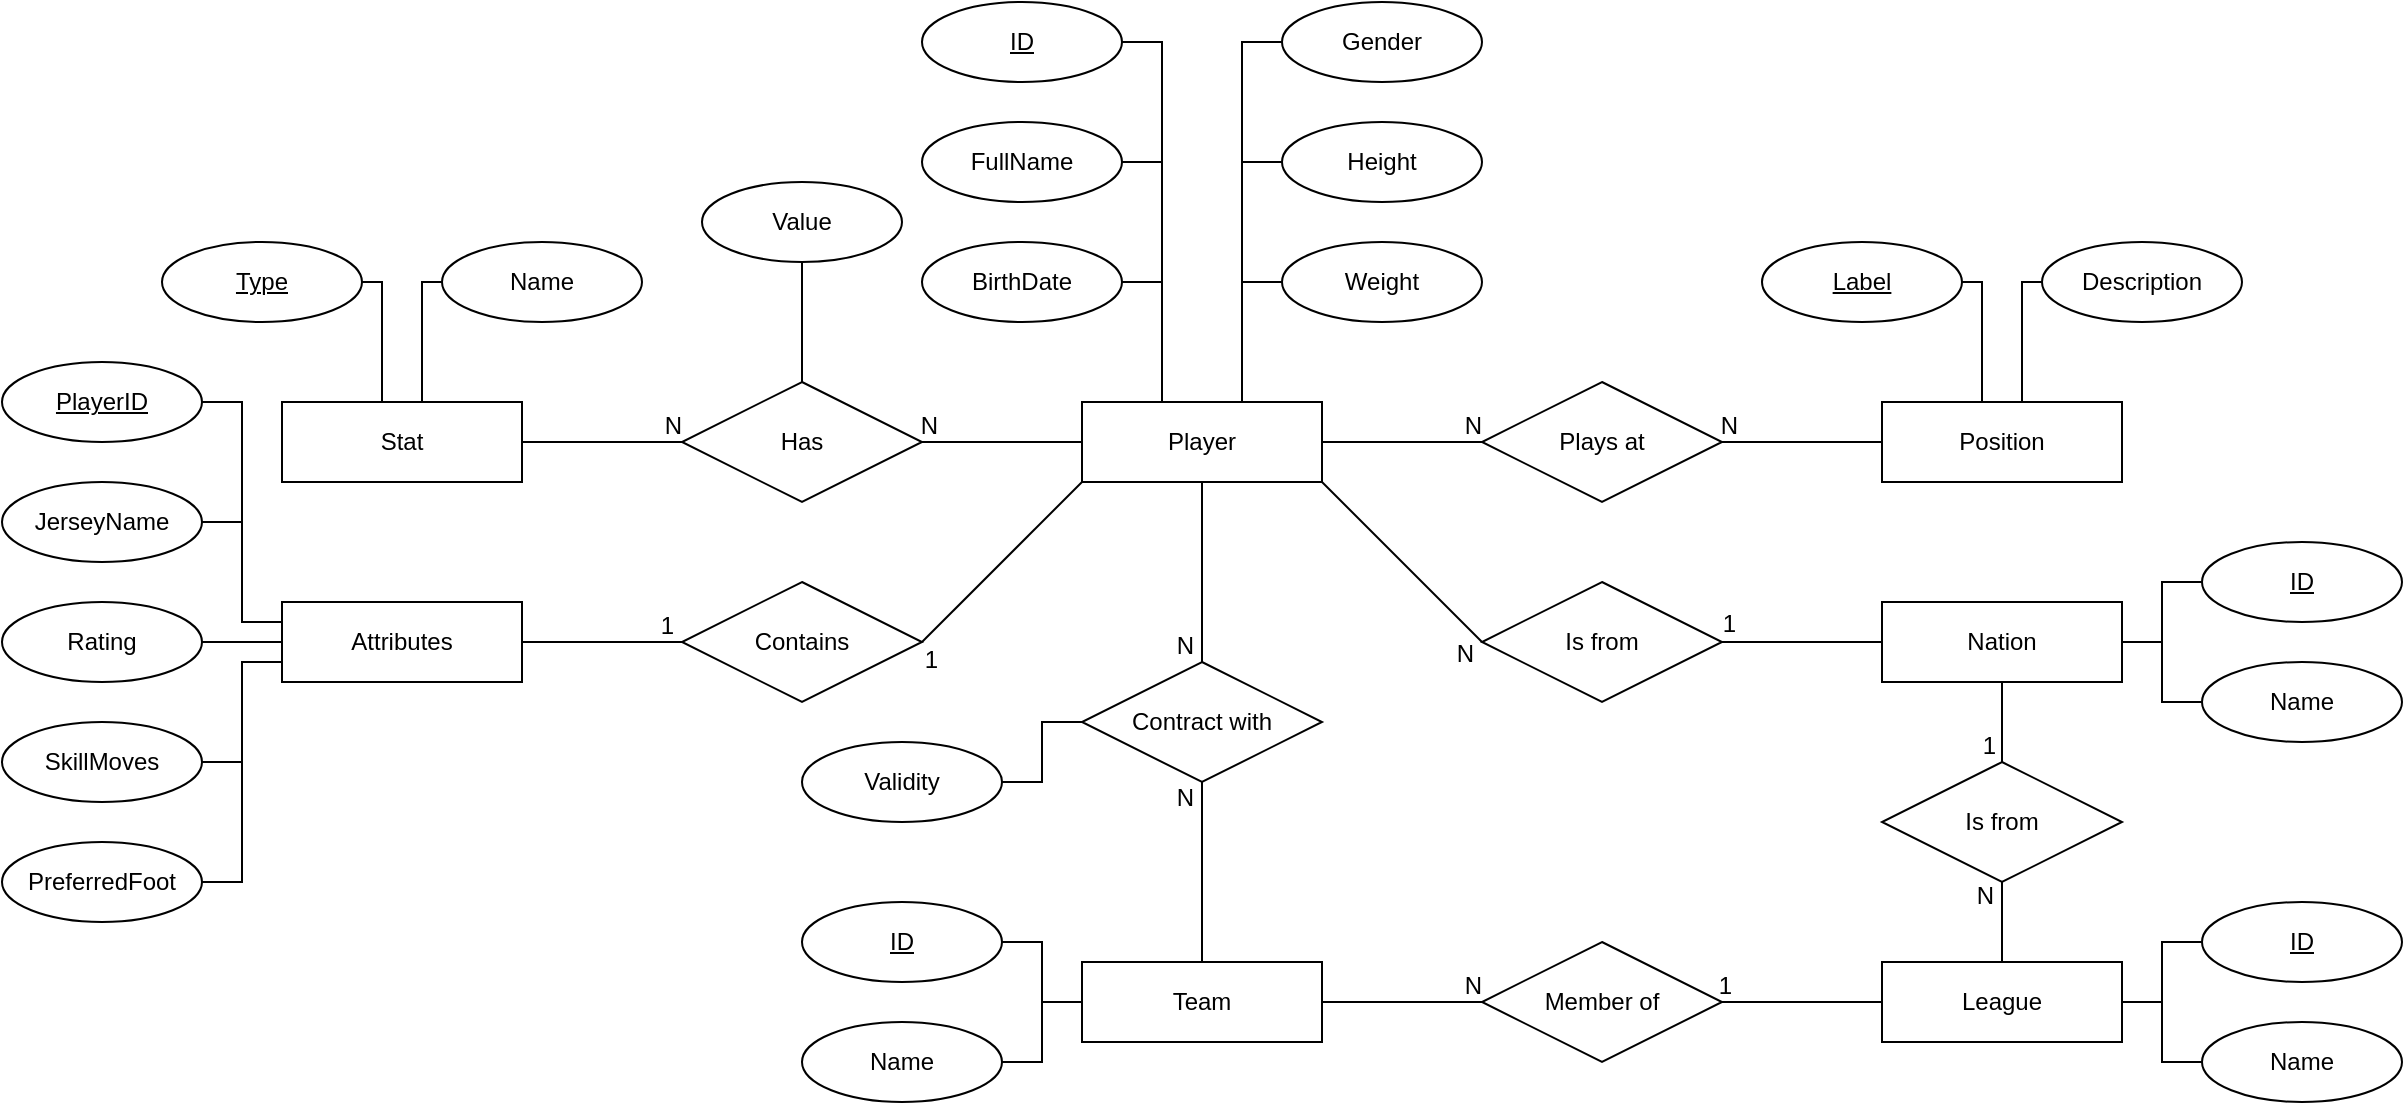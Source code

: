<mxfile version="20.8.1" type="device"><diagram id="tLNIjrRfkEPaWHiaX6l8" name="Page-1"><mxGraphModel dx="2140" dy="541" grid="1" gridSize="10" guides="1" tooltips="1" connect="1" arrows="1" fold="1" page="1" pageScale="1" pageWidth="850" pageHeight="1100" math="0" shadow="0"><root><mxCell id="0"/><mxCell id="1" parent="0"/><mxCell id="XuYkGu4IxVIUVBZSWzr9-37" style="edgeStyle=orthogonalEdgeStyle;rounded=0;orthogonalLoop=1;jettySize=auto;html=1;exitX=0.25;exitY=0;exitDx=0;exitDy=0;entryX=1;entryY=0.5;entryDx=0;entryDy=0;endArrow=none;endFill=0;" edge="1" parent="1" source="duX6UaS3uo9HA_vtdhbh-1" target="XuYkGu4IxVIUVBZSWzr9-4"><mxGeometry relative="1" as="geometry"><Array as="points"><mxPoint x="440" y="280"/><mxPoint x="440" y="220"/></Array></mxGeometry></mxCell><mxCell id="XuYkGu4IxVIUVBZSWzr9-38" style="edgeStyle=orthogonalEdgeStyle;rounded=0;orthogonalLoop=1;jettySize=auto;html=1;exitX=0.25;exitY=0;exitDx=0;exitDy=0;entryX=1;entryY=0.5;entryDx=0;entryDy=0;endArrow=none;endFill=0;" edge="1" parent="1" source="duX6UaS3uo9HA_vtdhbh-1" target="XuYkGu4IxVIUVBZSWzr9-3"><mxGeometry relative="1" as="geometry"><Array as="points"><mxPoint x="440" y="280"/><mxPoint x="440" y="160"/></Array></mxGeometry></mxCell><mxCell id="XuYkGu4IxVIUVBZSWzr9-39" style="edgeStyle=orthogonalEdgeStyle;rounded=0;orthogonalLoop=1;jettySize=auto;html=1;exitX=0.25;exitY=0;exitDx=0;exitDy=0;entryX=1;entryY=0.5;entryDx=0;entryDy=0;endArrow=none;endFill=0;" edge="1" parent="1" source="duX6UaS3uo9HA_vtdhbh-1" target="XuYkGu4IxVIUVBZSWzr9-2"><mxGeometry relative="1" as="geometry"><Array as="points"><mxPoint x="440" y="280"/><mxPoint x="440" y="100"/></Array></mxGeometry></mxCell><mxCell id="XuYkGu4IxVIUVBZSWzr9-40" style="edgeStyle=orthogonalEdgeStyle;rounded=0;orthogonalLoop=1;jettySize=auto;html=1;exitX=0.75;exitY=0;exitDx=0;exitDy=0;entryX=0;entryY=0.5;entryDx=0;entryDy=0;endArrow=none;endFill=0;" edge="1" parent="1" source="duX6UaS3uo9HA_vtdhbh-1" target="XuYkGu4IxVIUVBZSWzr9-5"><mxGeometry relative="1" as="geometry"><Array as="points"><mxPoint x="480" y="280"/><mxPoint x="480" y="100"/></Array></mxGeometry></mxCell><mxCell id="XuYkGu4IxVIUVBZSWzr9-41" style="edgeStyle=orthogonalEdgeStyle;rounded=0;orthogonalLoop=1;jettySize=auto;html=1;exitX=0.75;exitY=0;exitDx=0;exitDy=0;entryX=0;entryY=0.5;entryDx=0;entryDy=0;endArrow=none;endFill=0;" edge="1" parent="1" source="duX6UaS3uo9HA_vtdhbh-1" target="XuYkGu4IxVIUVBZSWzr9-6"><mxGeometry relative="1" as="geometry"><Array as="points"><mxPoint x="480" y="280"/><mxPoint x="480" y="160"/></Array></mxGeometry></mxCell><mxCell id="XuYkGu4IxVIUVBZSWzr9-42" style="edgeStyle=orthogonalEdgeStyle;rounded=0;orthogonalLoop=1;jettySize=auto;html=1;exitX=0.75;exitY=0;exitDx=0;exitDy=0;entryX=0;entryY=0.5;entryDx=0;entryDy=0;endArrow=none;endFill=0;" edge="1" parent="1" source="duX6UaS3uo9HA_vtdhbh-1" target="XuYkGu4IxVIUVBZSWzr9-7"><mxGeometry relative="1" as="geometry"><Array as="points"><mxPoint x="480" y="280"/><mxPoint x="480" y="220"/></Array></mxGeometry></mxCell><mxCell id="duX6UaS3uo9HA_vtdhbh-1" value="Player" style="whiteSpace=wrap;html=1;align=center;" parent="1" vertex="1"><mxGeometry x="400" y="280" width="120" height="40" as="geometry"/></mxCell><mxCell id="XuYkGu4IxVIUVBZSWzr9-33" style="edgeStyle=orthogonalEdgeStyle;rounded=0;orthogonalLoop=1;jettySize=auto;html=1;exitX=0;exitY=0.25;exitDx=0;exitDy=0;entryX=1;entryY=0.5;entryDx=0;entryDy=0;endArrow=none;endFill=0;" edge="1" parent="1" source="duX6UaS3uo9HA_vtdhbh-19" target="XuYkGu4IxVIUVBZSWzr9-29"><mxGeometry relative="1" as="geometry"/></mxCell><mxCell id="XuYkGu4IxVIUVBZSWzr9-34" style="edgeStyle=orthogonalEdgeStyle;rounded=0;orthogonalLoop=1;jettySize=auto;html=1;exitX=0;exitY=0.75;exitDx=0;exitDy=0;entryX=1;entryY=0.5;entryDx=0;entryDy=0;endArrow=none;endFill=0;" edge="1" parent="1" source="duX6UaS3uo9HA_vtdhbh-19" target="XuYkGu4IxVIUVBZSWzr9-32"><mxGeometry relative="1" as="geometry"/></mxCell><mxCell id="XuYkGu4IxVIUVBZSWzr9-36" style="edgeStyle=orthogonalEdgeStyle;rounded=0;orthogonalLoop=1;jettySize=auto;html=1;exitX=0;exitY=0.75;exitDx=0;exitDy=0;entryX=1;entryY=0.5;entryDx=0;entryDy=0;endArrow=none;endFill=0;" edge="1" parent="1" source="duX6UaS3uo9HA_vtdhbh-19" target="XuYkGu4IxVIUVBZSWzr9-31"><mxGeometry relative="1" as="geometry"/></mxCell><mxCell id="XuYkGu4IxVIUVBZSWzr9-44" style="edgeStyle=orthogonalEdgeStyle;rounded=0;orthogonalLoop=1;jettySize=auto;html=1;exitX=0;exitY=0.25;exitDx=0;exitDy=0;entryX=1;entryY=0.5;entryDx=0;entryDy=0;endArrow=none;endFill=0;" edge="1" parent="1" source="duX6UaS3uo9HA_vtdhbh-19" target="XuYkGu4IxVIUVBZSWzr9-43"><mxGeometry relative="1" as="geometry"/></mxCell><mxCell id="XuYkGu4IxVIUVBZSWzr9-45" style="edgeStyle=orthogonalEdgeStyle;rounded=0;orthogonalLoop=1;jettySize=auto;html=1;exitX=0;exitY=0.5;exitDx=0;exitDy=0;entryX=1;entryY=0.5;entryDx=0;entryDy=0;endArrow=none;endFill=0;" edge="1" parent="1" source="duX6UaS3uo9HA_vtdhbh-19" target="XuYkGu4IxVIUVBZSWzr9-30"><mxGeometry relative="1" as="geometry"/></mxCell><mxCell id="duX6UaS3uo9HA_vtdhbh-19" value="Attributes" style="whiteSpace=wrap;html=1;align=center;" parent="1" vertex="1"><mxGeometry y="380" width="120" height="40" as="geometry"/></mxCell><mxCell id="XuYkGu4IxVIUVBZSWzr9-48" style="edgeStyle=orthogonalEdgeStyle;rounded=0;orthogonalLoop=1;jettySize=auto;html=1;exitX=0.5;exitY=0;exitDx=0;exitDy=0;entryX=1;entryY=0.5;entryDx=0;entryDy=0;endArrow=none;endFill=0;" edge="1" parent="1" source="duX6UaS3uo9HA_vtdhbh-21" target="XuYkGu4IxVIUVBZSWzr9-46"><mxGeometry relative="1" as="geometry"><Array as="points"><mxPoint x="850" y="280"/><mxPoint x="850" y="220"/></Array></mxGeometry></mxCell><mxCell id="XuYkGu4IxVIUVBZSWzr9-49" style="edgeStyle=orthogonalEdgeStyle;rounded=0;orthogonalLoop=1;jettySize=auto;html=1;exitX=0.5;exitY=0;exitDx=0;exitDy=0;entryX=0;entryY=0.5;entryDx=0;entryDy=0;endArrow=none;endFill=0;" edge="1" parent="1" source="duX6UaS3uo9HA_vtdhbh-21" target="XuYkGu4IxVIUVBZSWzr9-47"><mxGeometry relative="1" as="geometry"><Array as="points"><mxPoint x="870" y="280"/><mxPoint x="870" y="220"/></Array></mxGeometry></mxCell><mxCell id="duX6UaS3uo9HA_vtdhbh-21" value="Position" style="whiteSpace=wrap;html=1;align=center;" parent="1" vertex="1"><mxGeometry x="800" y="280" width="120" height="40" as="geometry"/></mxCell><mxCell id="XuYkGu4IxVIUVBZSWzr9-25" style="edgeStyle=orthogonalEdgeStyle;rounded=0;orthogonalLoop=1;jettySize=auto;html=1;exitX=0.25;exitY=0;exitDx=0;exitDy=0;entryX=1;entryY=0.5;entryDx=0;entryDy=0;endArrow=none;endFill=0;" edge="1" parent="1" source="duX6UaS3uo9HA_vtdhbh-23" target="XuYkGu4IxVIUVBZSWzr9-19"><mxGeometry relative="1" as="geometry"><Array as="points"><mxPoint x="50" y="280"/><mxPoint x="50" y="220"/></Array></mxGeometry></mxCell><mxCell id="XuYkGu4IxVIUVBZSWzr9-26" style="edgeStyle=orthogonalEdgeStyle;rounded=0;orthogonalLoop=1;jettySize=auto;html=1;exitX=0.75;exitY=0;exitDx=0;exitDy=0;entryX=0;entryY=0.5;entryDx=0;entryDy=0;endArrow=none;endFill=0;" edge="1" parent="1" source="duX6UaS3uo9HA_vtdhbh-23" target="XuYkGu4IxVIUVBZSWzr9-20"><mxGeometry relative="1" as="geometry"><Array as="points"><mxPoint x="70" y="280"/><mxPoint x="70" y="220"/></Array></mxGeometry></mxCell><mxCell id="duX6UaS3uo9HA_vtdhbh-23" value="Stat" style="whiteSpace=wrap;html=1;align=center;" parent="1" vertex="1"><mxGeometry y="280" width="120" height="40" as="geometry"/></mxCell><mxCell id="XuYkGu4IxVIUVBZSWzr9-54" style="edgeStyle=orthogonalEdgeStyle;rounded=0;orthogonalLoop=1;jettySize=auto;html=1;exitX=0;exitY=0.5;exitDx=0;exitDy=0;entryX=1;entryY=0.5;entryDx=0;entryDy=0;endArrow=none;endFill=0;" edge="1" parent="1" source="duX6UaS3uo9HA_vtdhbh-25" target="XuYkGu4IxVIUVBZSWzr9-52"><mxGeometry relative="1" as="geometry"/></mxCell><mxCell id="duX6UaS3uo9HA_vtdhbh-25" value="Team" style="whiteSpace=wrap;html=1;align=center;" parent="1" vertex="1"><mxGeometry x="400" y="560" width="120" height="40" as="geometry"/></mxCell><mxCell id="XuYkGu4IxVIUVBZSWzr9-60" style="edgeStyle=orthogonalEdgeStyle;rounded=0;orthogonalLoop=1;jettySize=auto;html=1;exitX=1;exitY=0.5;exitDx=0;exitDy=0;entryX=0;entryY=0.5;entryDx=0;entryDy=0;endArrow=none;endFill=0;" edge="1" parent="1" source="duX6UaS3uo9HA_vtdhbh-26" target="XuYkGu4IxVIUVBZSWzr9-58"><mxGeometry relative="1" as="geometry"/></mxCell><mxCell id="duX6UaS3uo9HA_vtdhbh-26" value="League" style="whiteSpace=wrap;html=1;align=center;" parent="1" vertex="1"><mxGeometry x="800" y="560" width="120" height="40" as="geometry"/></mxCell><mxCell id="duX6UaS3uo9HA_vtdhbh-27" value="Nation" style="whiteSpace=wrap;html=1;align=center;" parent="1" vertex="1"><mxGeometry x="800" y="380" width="120" height="40" as="geometry"/></mxCell><mxCell id="duX6UaS3uo9HA_vtdhbh-48" value="Contains" style="shape=rhombus;perimeter=rhombusPerimeter;whiteSpace=wrap;html=1;align=center;" parent="1" vertex="1"><mxGeometry x="200" y="370" width="120" height="60" as="geometry"/></mxCell><mxCell id="duX6UaS3uo9HA_vtdhbh-50" value="" style="endArrow=none;html=1;rounded=0;entryX=1;entryY=0.5;entryDx=0;entryDy=0;exitX=0;exitY=1;exitDx=0;exitDy=0;strokeColor=default;" parent="1" source="duX6UaS3uo9HA_vtdhbh-1" target="duX6UaS3uo9HA_vtdhbh-48" edge="1"><mxGeometry relative="1" as="geometry"><mxPoint x="430" y="320" as="sourcePoint"/><mxPoint x="590" y="320" as="targetPoint"/></mxGeometry></mxCell><mxCell id="duX6UaS3uo9HA_vtdhbh-51" value="1" style="resizable=0;html=1;align=right;verticalAlign=bottom;" parent="duX6UaS3uo9HA_vtdhbh-50" connectable="0" vertex="1"><mxGeometry x="1" relative="1" as="geometry"><mxPoint x="8" y="18" as="offset"/></mxGeometry></mxCell><mxCell id="duX6UaS3uo9HA_vtdhbh-52" value="" style="endArrow=none;html=1;rounded=0;strokeColor=default;exitX=1;exitY=0.5;exitDx=0;exitDy=0;entryX=0;entryY=0.5;entryDx=0;entryDy=0;" parent="1" source="duX6UaS3uo9HA_vtdhbh-19" target="duX6UaS3uo9HA_vtdhbh-48" edge="1"><mxGeometry relative="1" as="geometry"><mxPoint x="310" y="320" as="sourcePoint"/><mxPoint x="470" y="320" as="targetPoint"/></mxGeometry></mxCell><mxCell id="duX6UaS3uo9HA_vtdhbh-53" value="1" style="resizable=0;html=1;align=right;verticalAlign=bottom;" parent="duX6UaS3uo9HA_vtdhbh-52" connectable="0" vertex="1"><mxGeometry x="1" relative="1" as="geometry"><mxPoint x="-4" as="offset"/></mxGeometry></mxCell><mxCell id="XuYkGu4IxVIUVBZSWzr9-51" style="edgeStyle=orthogonalEdgeStyle;rounded=0;orthogonalLoop=1;jettySize=auto;html=1;exitX=0;exitY=0.5;exitDx=0;exitDy=0;entryX=1;entryY=0.5;entryDx=0;entryDy=0;endArrow=none;endFill=0;" edge="1" parent="1" source="duX6UaS3uo9HA_vtdhbh-54" target="XuYkGu4IxVIUVBZSWzr9-50"><mxGeometry relative="1" as="geometry"/></mxCell><mxCell id="duX6UaS3uo9HA_vtdhbh-54" value="Contract with" style="shape=rhombus;perimeter=rhombusPerimeter;whiteSpace=wrap;html=1;align=center;" parent="1" vertex="1"><mxGeometry x="400" y="410" width="120" height="60" as="geometry"/></mxCell><mxCell id="duX6UaS3uo9HA_vtdhbh-55" value="" style="endArrow=none;html=1;rounded=0;strokeColor=default;entryX=0.5;entryY=0;entryDx=0;entryDy=0;exitX=0.5;exitY=1;exitDx=0;exitDy=0;" parent="1" source="duX6UaS3uo9HA_vtdhbh-1" target="duX6UaS3uo9HA_vtdhbh-54" edge="1"><mxGeometry relative="1" as="geometry"><mxPoint x="430" y="330" as="sourcePoint"/><mxPoint x="590" y="330" as="targetPoint"/></mxGeometry></mxCell><mxCell id="duX6UaS3uo9HA_vtdhbh-56" value="N" style="resizable=0;html=1;align=right;verticalAlign=bottom;" parent="duX6UaS3uo9HA_vtdhbh-55" connectable="0" vertex="1"><mxGeometry x="1" relative="1" as="geometry"><mxPoint x="-4" as="offset"/></mxGeometry></mxCell><mxCell id="duX6UaS3uo9HA_vtdhbh-57" value="" style="endArrow=none;html=1;rounded=0;strokeColor=default;entryX=0.5;entryY=1;entryDx=0;entryDy=0;exitX=0.5;exitY=0;exitDx=0;exitDy=0;" parent="1" source="duX6UaS3uo9HA_vtdhbh-25" target="duX6UaS3uo9HA_vtdhbh-54" edge="1"><mxGeometry relative="1" as="geometry"><mxPoint x="470" y="480" as="sourcePoint"/><mxPoint x="590" y="330" as="targetPoint"/></mxGeometry></mxCell><mxCell id="duX6UaS3uo9HA_vtdhbh-58" value="N" style="resizable=0;html=1;align=right;verticalAlign=bottom;" parent="duX6UaS3uo9HA_vtdhbh-57" connectable="0" vertex="1"><mxGeometry x="1" relative="1" as="geometry"><mxPoint x="-4" y="16" as="offset"/></mxGeometry></mxCell><mxCell id="XuYkGu4IxVIUVBZSWzr9-28" style="edgeStyle=orthogonalEdgeStyle;rounded=0;orthogonalLoop=1;jettySize=auto;html=1;exitX=0.5;exitY=0;exitDx=0;exitDy=0;entryX=0.5;entryY=1;entryDx=0;entryDy=0;endArrow=none;endFill=0;" edge="1" parent="1" source="duX6UaS3uo9HA_vtdhbh-59" target="XuYkGu4IxVIUVBZSWzr9-27"><mxGeometry relative="1" as="geometry"/></mxCell><mxCell id="duX6UaS3uo9HA_vtdhbh-59" value="Has" style="shape=rhombus;perimeter=rhombusPerimeter;whiteSpace=wrap;html=1;align=center;" parent="1" vertex="1"><mxGeometry x="200" y="270" width="120" height="60" as="geometry"/></mxCell><mxCell id="duX6UaS3uo9HA_vtdhbh-60" value="" style="endArrow=none;html=1;rounded=0;strokeColor=default;exitX=1;exitY=0.5;exitDx=0;exitDy=0;entryX=0;entryY=0.5;entryDx=0;entryDy=0;" parent="1" source="duX6UaS3uo9HA_vtdhbh-23" target="duX6UaS3uo9HA_vtdhbh-59" edge="1"><mxGeometry relative="1" as="geometry"><mxPoint x="430" y="330" as="sourcePoint"/><mxPoint x="590" y="330" as="targetPoint"/></mxGeometry></mxCell><mxCell id="duX6UaS3uo9HA_vtdhbh-61" value="N" style="resizable=0;html=1;align=right;verticalAlign=bottom;" parent="duX6UaS3uo9HA_vtdhbh-60" connectable="0" vertex="1"><mxGeometry x="1" relative="1" as="geometry"/></mxCell><mxCell id="duX6UaS3uo9HA_vtdhbh-62" value="" style="endArrow=none;html=1;rounded=0;strokeColor=default;entryX=1;entryY=0.5;entryDx=0;entryDy=0;exitX=0;exitY=0.5;exitDx=0;exitDy=0;" parent="1" source="duX6UaS3uo9HA_vtdhbh-1" target="duX6UaS3uo9HA_vtdhbh-59" edge="1"><mxGeometry relative="1" as="geometry"><mxPoint x="430" y="330" as="sourcePoint"/><mxPoint x="590" y="330" as="targetPoint"/></mxGeometry></mxCell><mxCell id="duX6UaS3uo9HA_vtdhbh-63" value="N" style="resizable=0;html=1;align=right;verticalAlign=bottom;" parent="duX6UaS3uo9HA_vtdhbh-62" connectable="0" vertex="1"><mxGeometry x="1" relative="1" as="geometry"><mxPoint x="8" as="offset"/></mxGeometry></mxCell><mxCell id="duX6UaS3uo9HA_vtdhbh-64" value="Plays at" style="shape=rhombus;perimeter=rhombusPerimeter;whiteSpace=wrap;html=1;align=center;" parent="1" vertex="1"><mxGeometry x="600" y="270" width="120" height="60" as="geometry"/></mxCell><mxCell id="duX6UaS3uo9HA_vtdhbh-65" value="" style="endArrow=none;html=1;rounded=0;strokeColor=default;entryX=0;entryY=0.5;entryDx=0;entryDy=0;exitX=1;exitY=0.5;exitDx=0;exitDy=0;" parent="1" source="duX6UaS3uo9HA_vtdhbh-1" target="duX6UaS3uo9HA_vtdhbh-64" edge="1"><mxGeometry relative="1" as="geometry"><mxPoint x="430" y="340" as="sourcePoint"/><mxPoint x="590" y="340" as="targetPoint"/></mxGeometry></mxCell><mxCell id="duX6UaS3uo9HA_vtdhbh-66" value="N" style="resizable=0;html=1;align=right;verticalAlign=bottom;" parent="duX6UaS3uo9HA_vtdhbh-65" connectable="0" vertex="1"><mxGeometry x="1" relative="1" as="geometry"/></mxCell><mxCell id="duX6UaS3uo9HA_vtdhbh-67" value="" style="endArrow=none;html=1;rounded=0;strokeColor=default;exitX=0;exitY=0.5;exitDx=0;exitDy=0;entryX=1;entryY=0.5;entryDx=0;entryDy=0;" parent="1" source="duX6UaS3uo9HA_vtdhbh-21" target="duX6UaS3uo9HA_vtdhbh-64" edge="1"><mxGeometry relative="1" as="geometry"><mxPoint x="430" y="340" as="sourcePoint"/><mxPoint x="590" y="340" as="targetPoint"/></mxGeometry></mxCell><mxCell id="duX6UaS3uo9HA_vtdhbh-68" value="N" style="resizable=0;html=1;align=right;verticalAlign=bottom;" parent="duX6UaS3uo9HA_vtdhbh-67" connectable="0" vertex="1"><mxGeometry x="1" relative="1" as="geometry"><mxPoint x="8" as="offset"/></mxGeometry></mxCell><mxCell id="duX6UaS3uo9HA_vtdhbh-69" value="Is from" style="shape=rhombus;perimeter=rhombusPerimeter;whiteSpace=wrap;html=1;align=center;" parent="1" vertex="1"><mxGeometry x="600" y="370" width="120" height="60" as="geometry"/></mxCell><mxCell id="duX6UaS3uo9HA_vtdhbh-70" value="" style="endArrow=none;html=1;rounded=0;strokeColor=default;entryX=1;entryY=0.5;entryDx=0;entryDy=0;exitX=0;exitY=0.5;exitDx=0;exitDy=0;" parent="1" source="duX6UaS3uo9HA_vtdhbh-27" target="duX6UaS3uo9HA_vtdhbh-69" edge="1"><mxGeometry relative="1" as="geometry"><mxPoint x="520" y="450" as="sourcePoint"/><mxPoint x="680" y="450" as="targetPoint"/></mxGeometry></mxCell><mxCell id="duX6UaS3uo9HA_vtdhbh-71" value="1" style="resizable=0;html=1;align=right;verticalAlign=bottom;" parent="duX6UaS3uo9HA_vtdhbh-70" connectable="0" vertex="1"><mxGeometry x="1" relative="1" as="geometry"><mxPoint x="7" y="-1" as="offset"/></mxGeometry></mxCell><mxCell id="duX6UaS3uo9HA_vtdhbh-72" value="" style="endArrow=none;html=1;rounded=0;strokeColor=default;exitX=1;exitY=1;exitDx=0;exitDy=0;entryX=0;entryY=0.5;entryDx=0;entryDy=0;" parent="1" source="duX6UaS3uo9HA_vtdhbh-1" target="duX6UaS3uo9HA_vtdhbh-69" edge="1"><mxGeometry relative="1" as="geometry"><mxPoint x="520" y="450" as="sourcePoint"/><mxPoint x="680" y="450" as="targetPoint"/></mxGeometry></mxCell><mxCell id="duX6UaS3uo9HA_vtdhbh-73" value="N" style="resizable=0;html=1;align=right;verticalAlign=bottom;" parent="duX6UaS3uo9HA_vtdhbh-72" connectable="0" vertex="1"><mxGeometry x="1" relative="1" as="geometry"><mxPoint x="-3" y="15" as="offset"/></mxGeometry></mxCell><mxCell id="duX6UaS3uo9HA_vtdhbh-75" value="Member of" style="shape=rhombus;perimeter=rhombusPerimeter;whiteSpace=wrap;html=1;align=center;" parent="1" vertex="1"><mxGeometry x="600" y="550" width="120" height="60" as="geometry"/></mxCell><mxCell id="duX6UaS3uo9HA_vtdhbh-76" value="" style="endArrow=none;html=1;rounded=0;strokeColor=default;exitX=0;exitY=0.5;exitDx=0;exitDy=0;entryX=1;entryY=0.5;entryDx=0;entryDy=0;" parent="1" source="duX6UaS3uo9HA_vtdhbh-26" target="duX6UaS3uo9HA_vtdhbh-75" edge="1"><mxGeometry relative="1" as="geometry"><mxPoint x="360" y="640" as="sourcePoint"/><mxPoint x="720" y="580" as="targetPoint"/></mxGeometry></mxCell><mxCell id="duX6UaS3uo9HA_vtdhbh-77" value="1" style="resizable=0;html=1;align=right;verticalAlign=bottom;" parent="duX6UaS3uo9HA_vtdhbh-76" connectable="0" vertex="1"><mxGeometry x="1" relative="1" as="geometry"><mxPoint x="5" as="offset"/></mxGeometry></mxCell><mxCell id="duX6UaS3uo9HA_vtdhbh-78" value="" style="endArrow=none;html=1;rounded=0;strokeColor=default;entryX=0;entryY=0.5;entryDx=0;entryDy=0;exitX=1;exitY=0.5;exitDx=0;exitDy=0;" parent="1" source="duX6UaS3uo9HA_vtdhbh-25" target="duX6UaS3uo9HA_vtdhbh-75" edge="1"><mxGeometry relative="1" as="geometry"><mxPoint x="140" y="599" as="sourcePoint"/><mxPoint x="600" y="580" as="targetPoint"/></mxGeometry></mxCell><mxCell id="duX6UaS3uo9HA_vtdhbh-79" value="N" style="resizable=0;html=1;align=right;verticalAlign=bottom;" parent="duX6UaS3uo9HA_vtdhbh-78" connectable="0" vertex="1"><mxGeometry x="1" relative="1" as="geometry"/></mxCell><mxCell id="duX6UaS3uo9HA_vtdhbh-80" value="Is from" style="shape=rhombus;perimeter=rhombusPerimeter;whiteSpace=wrap;html=1;align=center;" parent="1" vertex="1"><mxGeometry x="800" y="460" width="120" height="60" as="geometry"/></mxCell><mxCell id="duX6UaS3uo9HA_vtdhbh-81" value="" style="endArrow=none;html=1;rounded=0;strokeColor=default;entryX=0.5;entryY=0;entryDx=0;entryDy=0;exitX=0.5;exitY=1;exitDx=0;exitDy=0;" parent="1" source="duX6UaS3uo9HA_vtdhbh-27" target="duX6UaS3uo9HA_vtdhbh-80" edge="1"><mxGeometry relative="1" as="geometry"><mxPoint x="580" y="460" as="sourcePoint"/><mxPoint x="740" y="460" as="targetPoint"/></mxGeometry></mxCell><mxCell id="duX6UaS3uo9HA_vtdhbh-82" value="1" style="resizable=0;html=1;align=right;verticalAlign=bottom;" parent="duX6UaS3uo9HA_vtdhbh-81" connectable="0" vertex="1"><mxGeometry x="1" relative="1" as="geometry"><mxPoint x="-3" as="offset"/></mxGeometry></mxCell><mxCell id="duX6UaS3uo9HA_vtdhbh-85" value="" style="endArrow=none;html=1;rounded=0;strokeColor=default;entryX=0.5;entryY=1;entryDx=0;entryDy=0;exitX=0.5;exitY=0;exitDx=0;exitDy=0;" parent="1" source="duX6UaS3uo9HA_vtdhbh-26" target="duX6UaS3uo9HA_vtdhbh-80" edge="1"><mxGeometry relative="1" as="geometry"><mxPoint x="580" y="460" as="sourcePoint"/><mxPoint x="740" y="460" as="targetPoint"/></mxGeometry></mxCell><mxCell id="duX6UaS3uo9HA_vtdhbh-86" value="N" style="resizable=0;html=1;align=right;verticalAlign=bottom;" parent="duX6UaS3uo9HA_vtdhbh-85" connectable="0" vertex="1"><mxGeometry x="1" relative="1" as="geometry"><mxPoint x="-4" y="15" as="offset"/></mxGeometry></mxCell><mxCell id="XuYkGu4IxVIUVBZSWzr9-2" value="ID" style="ellipse;whiteSpace=wrap;html=1;align=center;fontStyle=4;" vertex="1" parent="1"><mxGeometry x="320" y="80" width="100" height="40" as="geometry"/></mxCell><mxCell id="XuYkGu4IxVIUVBZSWzr9-3" value="FullName" style="ellipse;whiteSpace=wrap;html=1;align=center;" vertex="1" parent="1"><mxGeometry x="320" y="140" width="100" height="40" as="geometry"/></mxCell><mxCell id="XuYkGu4IxVIUVBZSWzr9-4" value="BirthDate" style="ellipse;whiteSpace=wrap;html=1;align=center;" vertex="1" parent="1"><mxGeometry x="320" y="200" width="100" height="40" as="geometry"/></mxCell><mxCell id="XuYkGu4IxVIUVBZSWzr9-5" value="Gender" style="ellipse;whiteSpace=wrap;html=1;align=center;" vertex="1" parent="1"><mxGeometry x="500" y="80" width="100" height="40" as="geometry"/></mxCell><mxCell id="XuYkGu4IxVIUVBZSWzr9-6" value="Height" style="ellipse;whiteSpace=wrap;html=1;align=center;" vertex="1" parent="1"><mxGeometry x="500" y="140" width="100" height="40" as="geometry"/></mxCell><mxCell id="XuYkGu4IxVIUVBZSWzr9-7" value="Weight" style="ellipse;whiteSpace=wrap;html=1;align=center;" vertex="1" parent="1"><mxGeometry x="500" y="200" width="100" height="40" as="geometry"/></mxCell><mxCell id="XuYkGu4IxVIUVBZSWzr9-19" value="Type" style="ellipse;whiteSpace=wrap;html=1;align=center;fontStyle=4;" vertex="1" parent="1"><mxGeometry x="-60" y="200" width="100" height="40" as="geometry"/></mxCell><mxCell id="XuYkGu4IxVIUVBZSWzr9-20" value="Name" style="ellipse;whiteSpace=wrap;html=1;align=center;" vertex="1" parent="1"><mxGeometry x="80" y="200" width="100" height="40" as="geometry"/></mxCell><mxCell id="XuYkGu4IxVIUVBZSWzr9-27" value="Value" style="ellipse;whiteSpace=wrap;html=1;align=center;" vertex="1" parent="1"><mxGeometry x="210" y="170" width="100" height="40" as="geometry"/></mxCell><mxCell id="XuYkGu4IxVIUVBZSWzr9-29" value="JerseyName" style="ellipse;whiteSpace=wrap;html=1;align=center;" vertex="1" parent="1"><mxGeometry x="-140" y="320" width="100" height="40" as="geometry"/></mxCell><mxCell id="XuYkGu4IxVIUVBZSWzr9-30" value="Rating" style="ellipse;whiteSpace=wrap;html=1;align=center;" vertex="1" parent="1"><mxGeometry x="-140" y="380" width="100" height="40" as="geometry"/></mxCell><mxCell id="XuYkGu4IxVIUVBZSWzr9-31" value="SkillMoves" style="ellipse;whiteSpace=wrap;html=1;align=center;" vertex="1" parent="1"><mxGeometry x="-140" y="440" width="100" height="40" as="geometry"/></mxCell><mxCell id="XuYkGu4IxVIUVBZSWzr9-32" value="PreferredFoot" style="ellipse;whiteSpace=wrap;html=1;align=center;" vertex="1" parent="1"><mxGeometry x="-140" y="500" width="100" height="40" as="geometry"/></mxCell><mxCell id="XuYkGu4IxVIUVBZSWzr9-43" value="PlayerID" style="ellipse;whiteSpace=wrap;html=1;align=center;fontStyle=4;" vertex="1" parent="1"><mxGeometry x="-140" y="260" width="100" height="40" as="geometry"/></mxCell><mxCell id="XuYkGu4IxVIUVBZSWzr9-46" value="Label" style="ellipse;whiteSpace=wrap;html=1;align=center;fontStyle=4;" vertex="1" parent="1"><mxGeometry x="740" y="200" width="100" height="40" as="geometry"/></mxCell><mxCell id="XuYkGu4IxVIUVBZSWzr9-47" value="Description" style="ellipse;whiteSpace=wrap;html=1;align=center;" vertex="1" parent="1"><mxGeometry x="880" y="200" width="100" height="40" as="geometry"/></mxCell><mxCell id="XuYkGu4IxVIUVBZSWzr9-50" value="Validity" style="ellipse;whiteSpace=wrap;html=1;align=center;" vertex="1" parent="1"><mxGeometry x="260" y="450" width="100" height="40" as="geometry"/></mxCell><mxCell id="XuYkGu4IxVIUVBZSWzr9-52" value="ID" style="ellipse;whiteSpace=wrap;html=1;align=center;fontStyle=4;" vertex="1" parent="1"><mxGeometry x="260" y="530" width="100" height="40" as="geometry"/></mxCell><mxCell id="XuYkGu4IxVIUVBZSWzr9-57" style="edgeStyle=orthogonalEdgeStyle;rounded=0;orthogonalLoop=1;jettySize=auto;html=1;exitX=1;exitY=0.5;exitDx=0;exitDy=0;entryX=0;entryY=0.5;entryDx=0;entryDy=0;endArrow=none;endFill=0;" edge="1" parent="1" source="XuYkGu4IxVIUVBZSWzr9-53" target="duX6UaS3uo9HA_vtdhbh-25"><mxGeometry relative="1" as="geometry"/></mxCell><mxCell id="XuYkGu4IxVIUVBZSWzr9-53" value="Name" style="ellipse;whiteSpace=wrap;html=1;align=center;" vertex="1" parent="1"><mxGeometry x="260" y="590" width="100" height="40" as="geometry"/></mxCell><mxCell id="XuYkGu4IxVIUVBZSWzr9-58" value="ID" style="ellipse;whiteSpace=wrap;html=1;align=center;fontStyle=4;" vertex="1" parent="1"><mxGeometry x="960" y="530" width="100" height="40" as="geometry"/></mxCell><mxCell id="XuYkGu4IxVIUVBZSWzr9-61" style="edgeStyle=orthogonalEdgeStyle;rounded=0;orthogonalLoop=1;jettySize=auto;html=1;exitX=0;exitY=0.5;exitDx=0;exitDy=0;entryX=1;entryY=0.5;entryDx=0;entryDy=0;endArrow=none;endFill=0;" edge="1" parent="1" source="XuYkGu4IxVIUVBZSWzr9-59" target="duX6UaS3uo9HA_vtdhbh-26"><mxGeometry relative="1" as="geometry"/></mxCell><mxCell id="XuYkGu4IxVIUVBZSWzr9-59" value="Name" style="ellipse;whiteSpace=wrap;html=1;align=center;" vertex="1" parent="1"><mxGeometry x="960" y="590" width="100" height="40" as="geometry"/></mxCell><mxCell id="XuYkGu4IxVIUVBZSWzr9-62" style="edgeStyle=orthogonalEdgeStyle;rounded=0;orthogonalLoop=1;jettySize=auto;html=1;exitX=1;exitY=0.5;exitDx=0;exitDy=0;entryX=0;entryY=0.5;entryDx=0;entryDy=0;endArrow=none;endFill=0;" edge="1" target="XuYkGu4IxVIUVBZSWzr9-63" parent="1" source="duX6UaS3uo9HA_vtdhbh-27"><mxGeometry relative="1" as="geometry"><mxPoint x="960" y="390" as="sourcePoint"/></mxGeometry></mxCell><mxCell id="XuYkGu4IxVIUVBZSWzr9-63" value="ID" style="ellipse;whiteSpace=wrap;html=1;align=center;fontStyle=4;" vertex="1" parent="1"><mxGeometry x="960" y="350" width="100" height="40" as="geometry"/></mxCell><mxCell id="XuYkGu4IxVIUVBZSWzr9-64" style="edgeStyle=orthogonalEdgeStyle;rounded=0;orthogonalLoop=1;jettySize=auto;html=1;exitX=0;exitY=0.5;exitDx=0;exitDy=0;entryX=1;entryY=0.5;entryDx=0;entryDy=0;endArrow=none;endFill=0;" edge="1" source="XuYkGu4IxVIUVBZSWzr9-65" parent="1" target="duX6UaS3uo9HA_vtdhbh-27"><mxGeometry relative="1" as="geometry"><mxPoint x="960" y="390" as="targetPoint"/></mxGeometry></mxCell><mxCell id="XuYkGu4IxVIUVBZSWzr9-65" value="Name" style="ellipse;whiteSpace=wrap;html=1;align=center;" vertex="1" parent="1"><mxGeometry x="960" y="410" width="100" height="40" as="geometry"/></mxCell></root></mxGraphModel></diagram></mxfile>